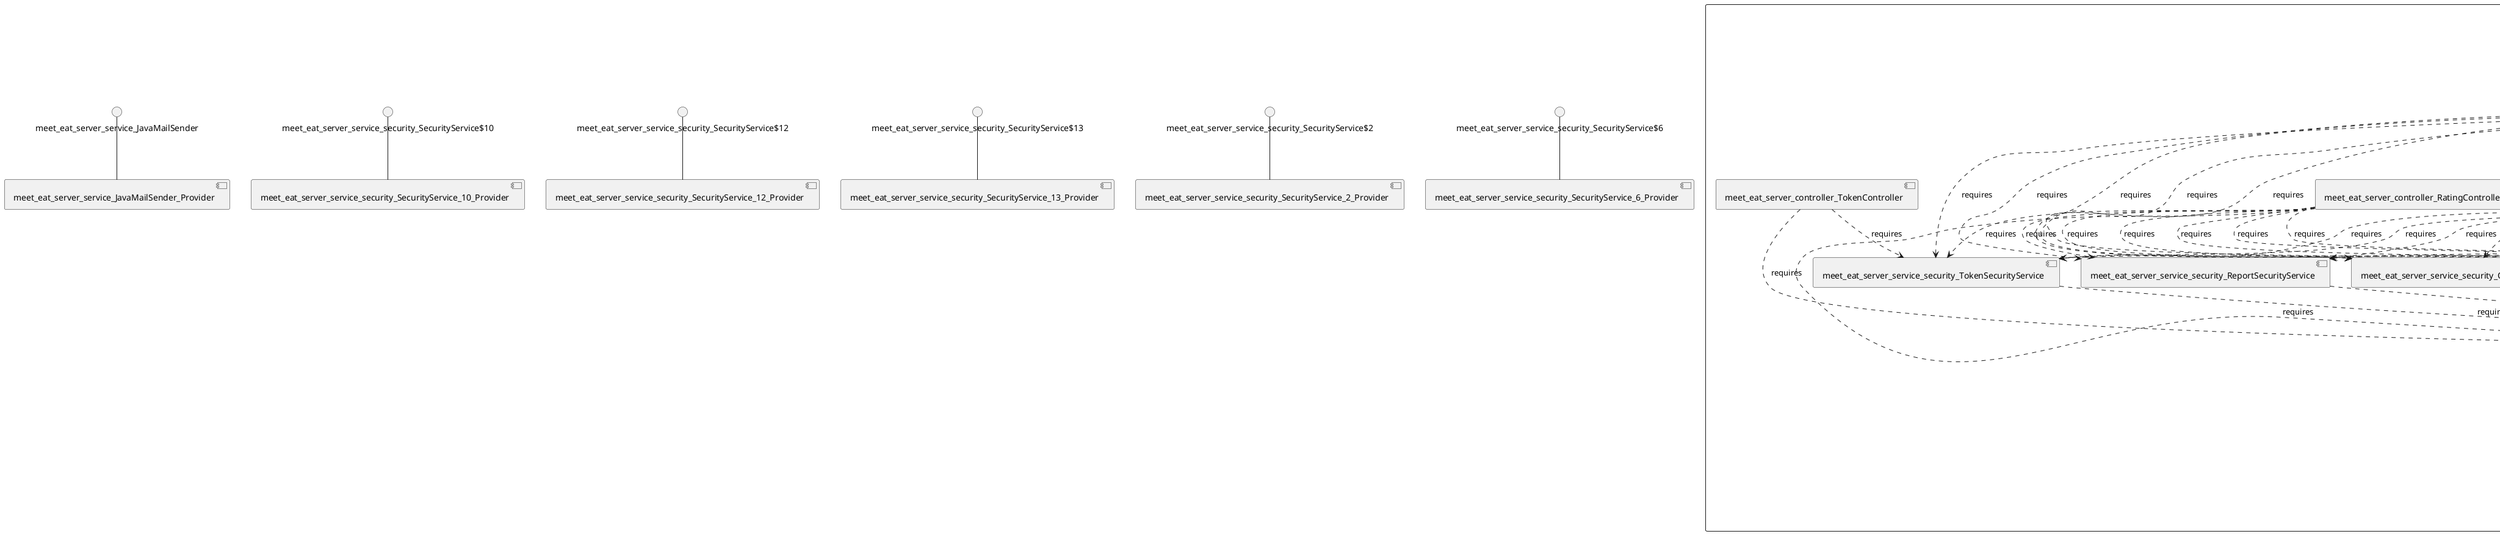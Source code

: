 @startuml
skinparam fixCircleLabelOverlapping true
skinparam componentStyle uml2
component "meet_eat_server\n\n\n\n\n\n" {
[meet_eat_server_service_SubscriptionService]
[meet_eat_server_repository_UserRepository]
[meet_eat_server_repository_RatingRepository]
[meet_eat_server_service_BookmarkService]
[meet_eat_server_repository_OfferRepository]
[meet_eat_server_repository_TagRepository]
[meet_eat_server_controller_RatingController]
[meet_eat_server_service_ReportService]
[meet_eat_server_controller_SubscriptionController]
[meet_eat_server_service_security_TokenSecurityService]
[meet_eat_server_service_security_ReportSecurityService]
[meet_eat_server_controller_ParticipationController]
[meet_eat_server_controller_UserController]
[meet_eat_server_controller_BookmarkController]
[meet_eat_server_controller_TagController]
[meet_eat_server_repository_ReportRepository]
[meet_eat_server_service_security_OfferSecurityService]
[meet_eat_server_service_UserService]
[meet_eat_server_service_RatingService]
[meet_eat_server_repository_TokenRepository]
[meet_eat_server_service_security_ParticipationSecurityService]
[meet_eat_server_service_TagService]
[meet_eat_server_service_EmailService]
[meet_eat_server_repository_ParticipationRepository]
[meet_eat_server_repository_SubscriptionRepository]
[meet_eat_server_service_security_BookmarkSecurityService]
[meet_eat_server_service_security_UserSecurityService]
[meet_eat_server_service_security_TagSecurityService]
[meet_eat_server_controller_ReportController]
[meet_eat_server_service_ParticipationService]
[meet_eat_server_controller_OfferController]
[meet_eat_server_repository_BookmarkRepository]
[meet_eat_server_service_security_SubscriptionSecurityService]
[meet_eat_server_service_TokenService]
[meet_eat_server_service_OfferService]
[meet_eat_server_service_security_RatingSecurityService]
[meet_eat_server_controller_TokenController]
[meet_eat_server_controller_BookmarkController]..>[meet_eat_server_service_security_TagSecurityService] : requires
[meet_eat_server_controller_ReportController]..>[meet_eat_server_service_security_BookmarkSecurityService] : requires
[meet_eat_server_controller_RatingController]..>[meet_eat_server_service_security_OfferSecurityService] : requires
[meet_eat_server_controller_ParticipationController]..>[meet_eat_server_service_ParticipationService] : requires
[meet_eat_server_service_security_OfferSecurityService]..>[meet_eat_server_service_TokenService] : requires
[meet_eat_server_controller_ReportController]..>[meet_eat_server_service_security_OfferSecurityService] : requires
[meet_eat_server_service_OfferService]..>[meet_eat_server_service_ParticipationService] : requires
[meet_eat_server_controller_ParticipationController]..>[meet_eat_server_service_security_UserSecurityService] : requires
[meet_eat_server_service_security_ParticipationSecurityService]..>[meet_eat_server_service_TokenService] : requires
[meet_eat_server_service_UserService]..>[meet_eat_server_service_OfferService] : requires
[meet_eat_server_controller_SubscriptionController]..>[meet_eat_server_service_security_TagSecurityService] : requires
[meet_eat_server_controller_TokenController]..>[meet_eat_server_service_security_TokenSecurityService] : requires
[meet_eat_server_controller_RatingController]..>[meet_eat_server_service_security_SubscriptionSecurityService] : requires
[meet_eat_server_controller_SubscriptionController]..>[meet_eat_server_service_SubscriptionService] : requires
[meet_eat_server_controller_BookmarkController]..>[meet_eat_server_service_security_RatingSecurityService] : requires
[meet_eat_server_service_UserService]..>[meet_eat_server_service_ReportService] : requires
[meet_eat_server_controller_SubscriptionController]..>[meet_eat_server_service_security_RatingSecurityService] : requires
[meet_eat_server_service_security_BookmarkSecurityService]..>[meet_eat_server_service_TokenService] : requires
[meet_eat_server_controller_RatingController]..>[meet_eat_server_service_security_ParticipationSecurityService] : requires
[meet_eat_server_controller_ParticipationController]..>[meet_eat_server_service_security_ReportSecurityService] : requires
[meet_eat_server_service_security_RatingSecurityService]..>[meet_eat_server_service_TokenService] : requires
[meet_eat_server_controller_ParticipationController]..>[meet_eat_server_service_security_TokenSecurityService] : requires
[meet_eat_server_service_security_SubscriptionSecurityService]..>[meet_eat_server_service_TokenService] : requires
[meet_eat_server_controller_OfferController]..>[meet_eat_server_service_OfferService] : requires
[meet_eat_server_controller_BookmarkController]..>[meet_eat_server_service_security_SubscriptionSecurityService] : requires
[meet_eat_server_service_BookmarkService]..>[meet_eat_server_repository_BookmarkRepository] : requires
[meet_eat_server_controller_UserController]..>[meet_eat_server_service_security_UserSecurityService] : requires
[meet_eat_server_service_OfferService]..>[meet_eat_server_service_RatingService] : requires
[meet_eat_server_service_UserService]..>[meet_eat_server_service_BookmarkService] : requires
[meet_eat_server_controller_RatingController]..>[meet_eat_server_service_security_UserSecurityService] : requires
[meet_eat_server_controller_TagController]..>[meet_eat_server_service_security_TagSecurityService] : requires
[meet_eat_server_controller_ParticipationController]..>[meet_eat_server_service_security_SubscriptionSecurityService] : requires
[meet_eat_server_controller_TokenController]..>[meet_eat_server_service_TokenService] : requires
[meet_eat_server_service_ParticipationService]..>[meet_eat_server_service_OfferService] : requires
[meet_eat_server_service_TokenService]..>[meet_eat_server_repository_TokenRepository] : requires
[meet_eat_server_controller_RatingController]..>[meet_eat_server_service_security_OfferSecurityService] : requires
[meet_eat_server_service_UserService]..>[meet_eat_server_service_ParticipationService] : requires
[meet_eat_server_controller_ReportController]..>[meet_eat_server_service_security_SubscriptionSecurityService] : requires
[meet_eat_server_service_OfferService]..>[meet_eat_server_service_BookmarkService] : requires
[meet_eat_server_controller_ParticipationController]..>[meet_eat_server_service_security_ParticipationSecurityService] : requires
[meet_eat_server_service_TokenService]..>[meet_eat_server_service_UserService] : requires
[meet_eat_server_controller_ReportController]..>[meet_eat_server_service_security_RatingSecurityService] : requires
[meet_eat_server_controller_SubscriptionController]..>[meet_eat_server_service_security_BookmarkSecurityService] : requires
[meet_eat_server_service_UserService]..>[meet_eat_server_service_RatingService] : requires
[meet_eat_server_service_UserService]..>[meet_eat_server_repository_UserRepository] : requires
[meet_eat_server_controller_ParticipationController]..>[meet_eat_server_service_security_OfferSecurityService] : requires
[meet_eat_server_service_BookmarkService]..>[meet_eat_server_service_UserService] : requires
[meet_eat_server_controller_ReportController]..>[meet_eat_server_service_security_TokenSecurityService] : requires
[meet_eat_server_controller_RatingController]..>[meet_eat_server_service_security_TagSecurityService] : requires
[meet_eat_server_service_OfferService]..>[meet_eat_server_service_ReportService] : requires
[meet_eat_server_controller_ReportController]..>[meet_eat_server_service_security_UserSecurityService] : requires
[meet_eat_server_controller_ParticipationController]..>[meet_eat_server_service_security_OfferSecurityService] : requires
[meet_eat_server_controller_ReportController]..>[meet_eat_server_service_security_ReportSecurityService] : requires
[meet_eat_server_controller_BookmarkController]..>[meet_eat_server_service_security_OfferSecurityService] : requires
[meet_eat_server_service_security_TagSecurityService]..>[meet_eat_server_service_TokenService] : requires
[meet_eat_server_controller_SubscriptionController]..>[meet_eat_server_service_security_UserSecurityService] : requires
[meet_eat_server_controller_BookmarkController]..>[meet_eat_server_service_security_BookmarkSecurityService] : requires
[meet_eat_server_controller_BookmarkController]..>[meet_eat_server_service_security_UserSecurityService] : requires
[meet_eat_server_service_RatingService]..>[meet_eat_server_repository_RatingRepository] : requires
[meet_eat_server_service_security_UserSecurityService]..>[meet_eat_server_service_TokenService] : requires
[meet_eat_server_controller_BookmarkController]..>[meet_eat_server_service_security_ReportSecurityService] : requires
[meet_eat_server_controller_ParticipationController]..>[meet_eat_server_service_security_RatingSecurityService] : requires
[meet_eat_server_controller_ParticipationController]..>[meet_eat_server_service_security_TagSecurityService] : requires
[meet_eat_server_service_OfferService]..>[meet_eat_server_repository_OfferRepository] : requires
[meet_eat_server_controller_RatingController]..>[meet_eat_server_service_RatingService] : requires
[meet_eat_server_controller_ReportController]..>[meet_eat_server_service_ReportService] : requires
[meet_eat_server_controller_BookmarkController]..>[meet_eat_server_service_security_TokenSecurityService] : requires
[meet_eat_server_controller_RatingController]..>[meet_eat_server_service_security_TokenSecurityService] : requires
[meet_eat_server_controller_SubscriptionController]..>[meet_eat_server_service_security_ReportSecurityService] : requires
[meet_eat_server_service_UserService]..>[meet_eat_server_service_SubscriptionService] : requires
[meet_eat_server_service_TagService]..>[meet_eat_server_repository_TagRepository] : requires
[meet_eat_server_controller_OfferController]..>[meet_eat_server_service_security_OfferSecurityService] : requires
[meet_eat_server_controller_RatingController]..>[meet_eat_server_service_security_RatingSecurityService] : requires
[meet_eat_server_controller_SubscriptionController]..>[meet_eat_server_service_security_TokenSecurityService] : requires
[meet_eat_server_controller_RatingController]..>[meet_eat_server_service_security_ReportSecurityService] : requires
[meet_eat_server_controller_ReportController]..>[meet_eat_server_service_security_TagSecurityService] : requires
[meet_eat_server_controller_SubscriptionController]..>[meet_eat_server_service_security_SubscriptionSecurityService] : requires
[meet_eat_server_controller_TagController]..>[meet_eat_server_service_TagService] : requires
[meet_eat_server_service_UserService]..>[meet_eat_server_service_TokenService] : requires
[meet_eat_server_service_OfferService]..>[meet_eat_server_service_SubscriptionService] : requires
[meet_eat_server_controller_ReportController]..>[meet_eat_server_service_security_OfferSecurityService] : requires
[meet_eat_server_controller_RatingController]..>[meet_eat_server_service_security_BookmarkSecurityService] : requires
[meet_eat_server_service_UserService]..>[meet_eat_server_service_EmailService] : requires
[meet_eat_server_service_RatingService]..>[meet_eat_server_service_UserService] : requires
[meet_eat_server_service_security_ReportSecurityService]..>[meet_eat_server_service_TokenService] : requires
[meet_eat_server_service_OfferService]..>[meet_eat_server_service_UserService] : requires
[meet_eat_server_controller_ReportController]..>[meet_eat_server_service_security_ParticipationSecurityService] : requires
[meet_eat_server_service_ReportService]..>[meet_eat_server_repository_ReportRepository] : requires
[meet_eat_server_controller_BookmarkController]..>[meet_eat_server_service_BookmarkService] : requires
[meet_eat_server_controller_BookmarkController]..>[meet_eat_server_service_security_ParticipationSecurityService] : requires
[meet_eat_server_controller_ParticipationController]..>[meet_eat_server_service_security_BookmarkSecurityService] : requires
[meet_eat_server_controller_SubscriptionController]..>[meet_eat_server_service_security_ParticipationSecurityService] : requires
[meet_eat_server_service_security_TokenSecurityService]..>[meet_eat_server_service_TokenService] : requires
[meet_eat_server_controller_SubscriptionController]..>[meet_eat_server_service_security_OfferSecurityService] : requires
[meet_eat_server_service_ParticipationService]..>[meet_eat_server_repository_ParticipationRepository] : requires
[meet_eat_server_service_SubscriptionService]..>[meet_eat_server_service_UserService] : requires
[meet_eat_server_controller_SubscriptionController]..>[meet_eat_server_service_security_OfferSecurityService] : requires
[meet_eat_server_controller_UserController]..>[meet_eat_server_service_UserService] : requires
[meet_eat_server_service_SubscriptionService]..>[meet_eat_server_repository_SubscriptionRepository] : requires
[meet_eat_server_controller_BookmarkController]..>[meet_eat_server_service_security_OfferSecurityService] : requires
}
interface "meet_eat_server_service_JavaMailSender" as interface.meet_eat_server_service_JavaMailSender
interface.meet_eat_server_service_JavaMailSender--[meet_eat_server_service_JavaMailSender_Provider]
interface "meet_eat_server_service_security_SecurityService$10" as interface.meet_eat_server_service_security_SecurityService_10
interface.meet_eat_server_service_security_SecurityService_10--[meet_eat_server_service_security_SecurityService_10_Provider]
interface "meet_eat_server_service_security_SecurityService$12" as interface.meet_eat_server_service_security_SecurityService_12
interface.meet_eat_server_service_security_SecurityService_12--[meet_eat_server_service_security_SecurityService_12_Provider]
interface "meet_eat_server_service_security_SecurityService$13" as interface.meet_eat_server_service_security_SecurityService_13
interface.meet_eat_server_service_security_SecurityService_13--[meet_eat_server_service_security_SecurityService_13_Provider]
interface "meet_eat_server_service_security_SecurityService$2" as interface.meet_eat_server_service_security_SecurityService_2
interface.meet_eat_server_service_security_SecurityService_2--[meet_eat_server_service_security_SecurityService_2_Provider]
interface "meet_eat_server_service_security_SecurityService$6" as interface.meet_eat_server_service_security_SecurityService_6
interface.meet_eat_server_service_security_SecurityService_6--[meet_eat_server_service_security_SecurityService_6_Provider]

@enduml
